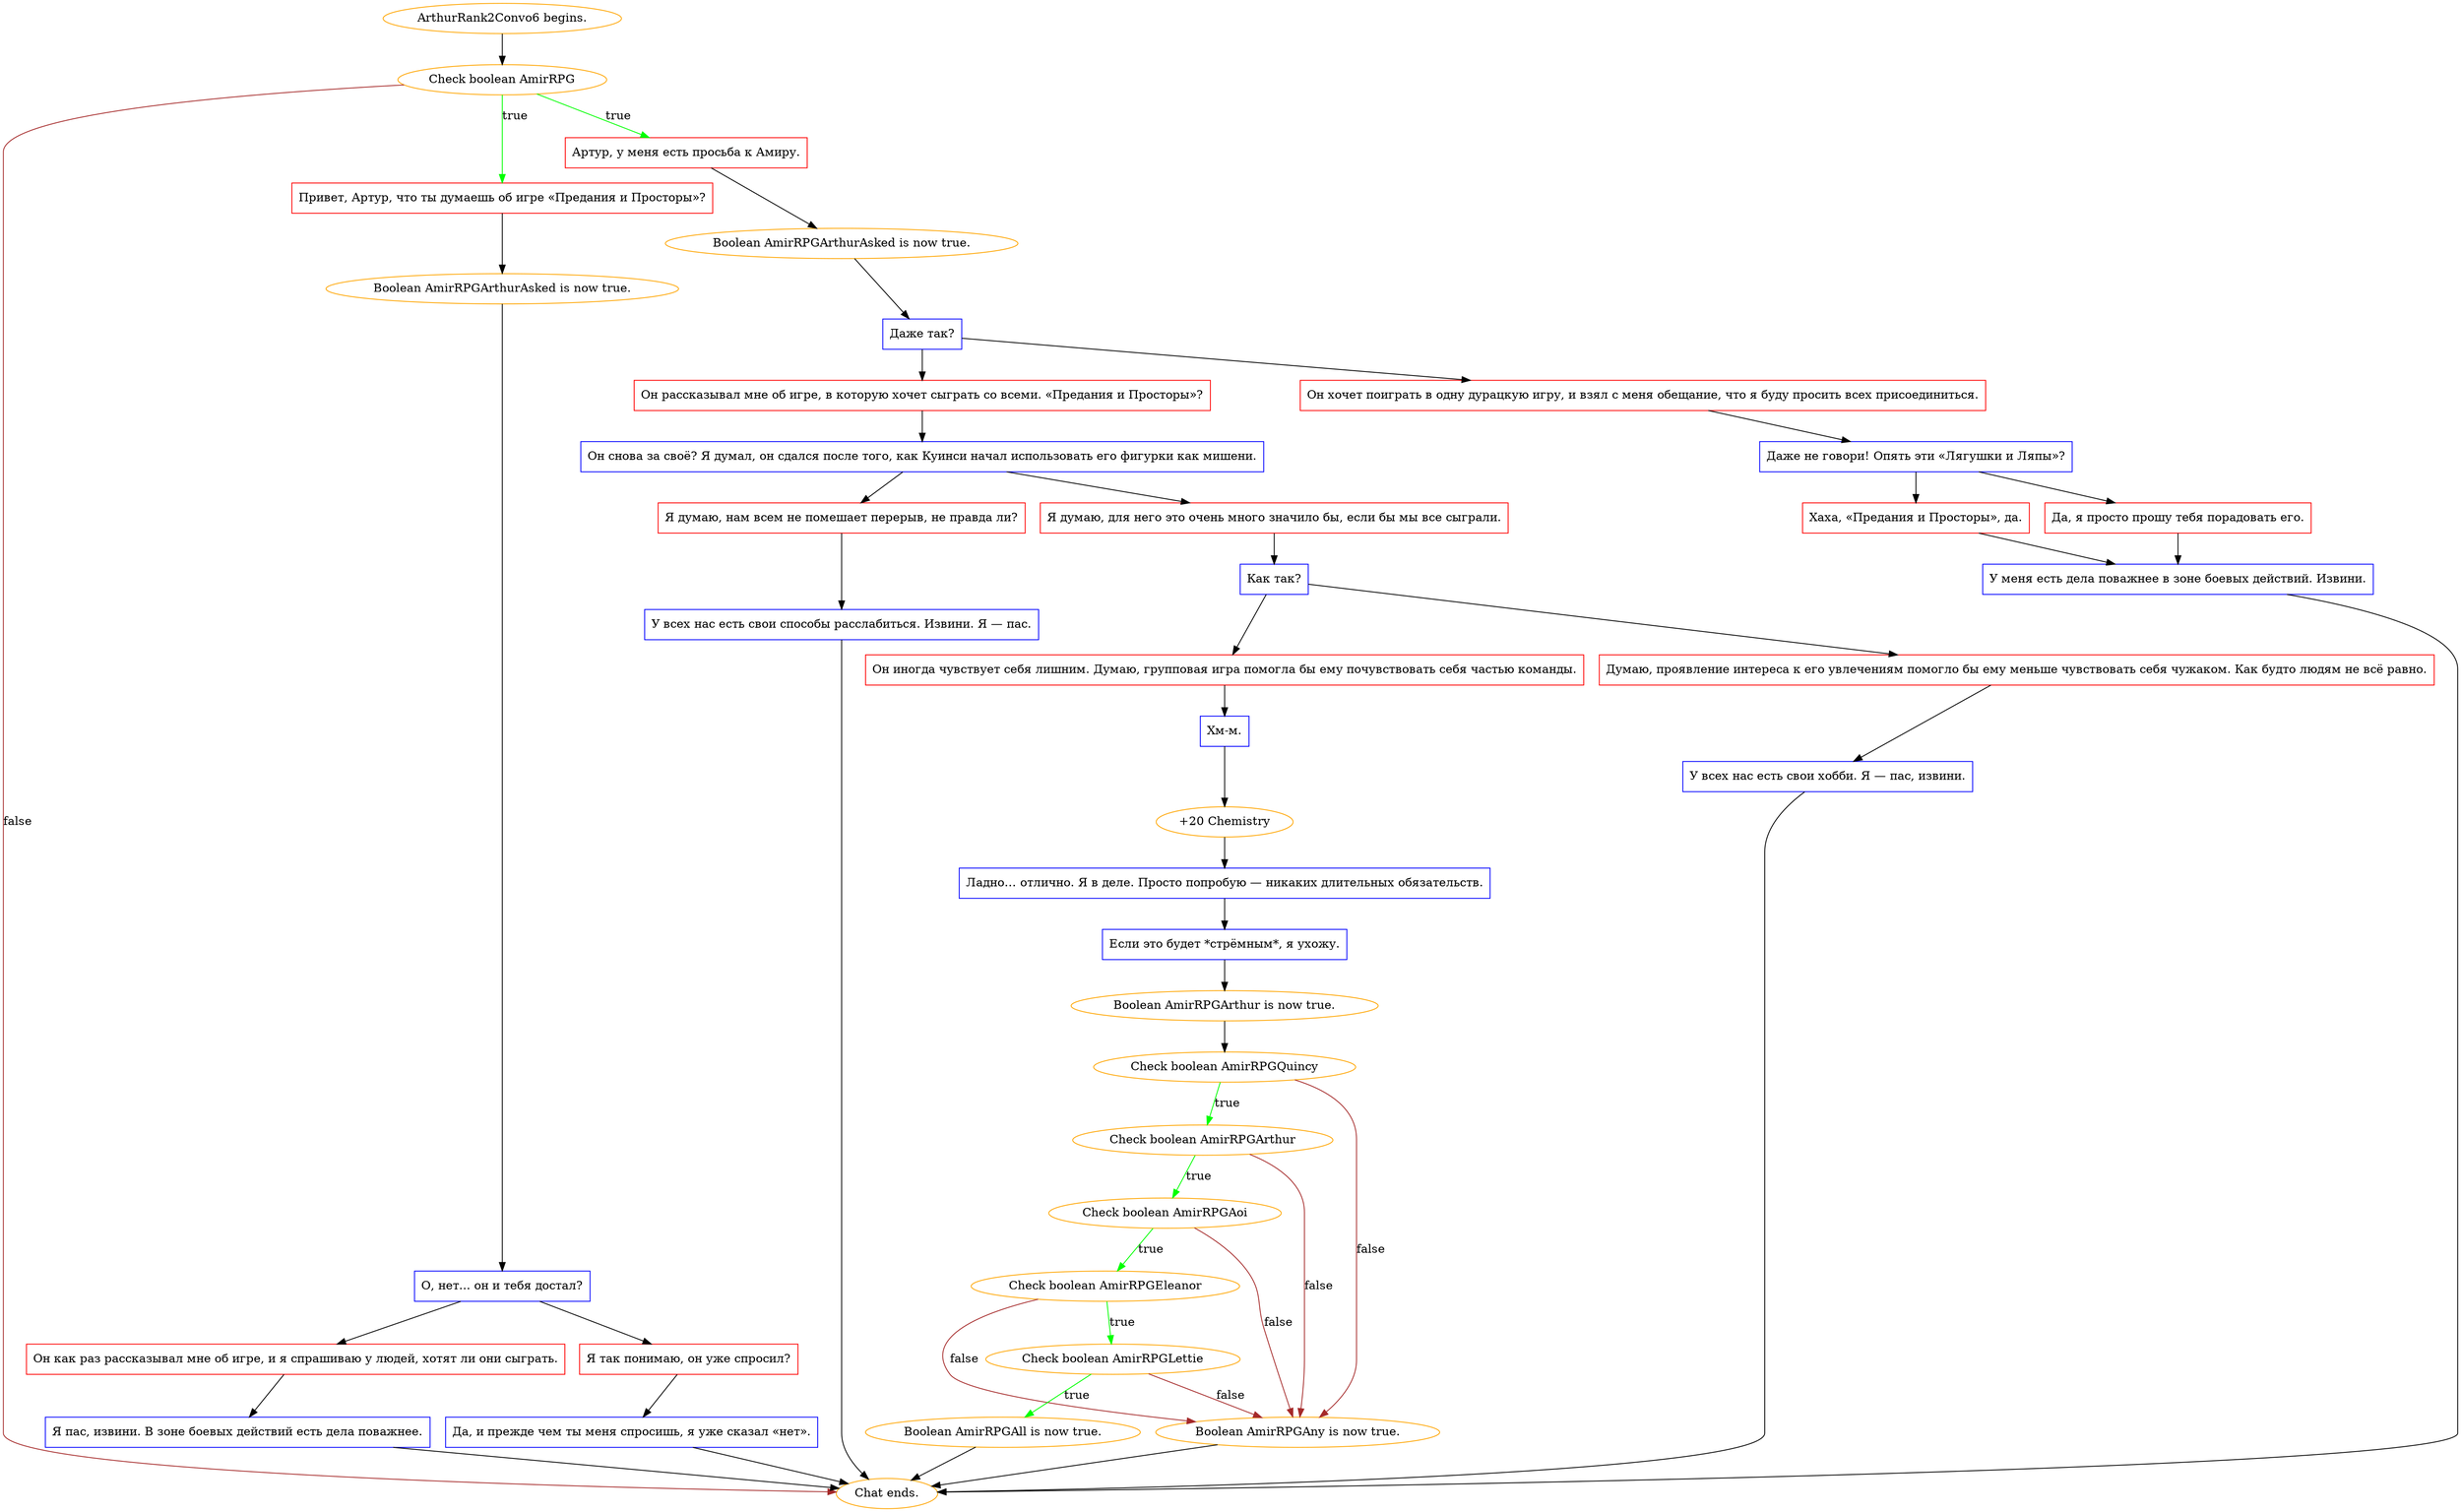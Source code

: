 digraph {
	"ArthurRank2Convo6 begins." [color=orange];
		"ArthurRank2Convo6 begins." -> j1855590608;
	j1855590608 [label="Check boolean AmirRPG",color=orange];
		j1855590608 -> j1832316740 [label=true,color=green];
		j1855590608 -> j4226265146 [label=true,color=green];
		j1855590608 -> "Chat ends." [label=false,color=brown];
	j1832316740 [label="Привет, Артур, что ты думаешь об игре «Предания и Просторы»?",shape=box,color=red];
		j1832316740 -> j1435141644;
	j4226265146 [label="Артур, у меня есть просьба к Амиру.",shape=box,color=red];
		j4226265146 -> j1365981714;
	"Chat ends." [color=orange];
	j1435141644 [label="Boolean AmirRPGArthurAsked is now true.",color=orange];
		j1435141644 -> j1891207394;
	j1365981714 [label="Boolean AmirRPGArthurAsked is now true.",color=orange];
		j1365981714 -> j455434791;
	j1891207394 [label="О, нет... он и тебя достал?",shape=box,color=blue];
		j1891207394 -> j239903970;
		j1891207394 -> j186359311;
	j455434791 [label="Даже так?",shape=box,color=blue];
		j455434791 -> j680702275;
		j455434791 -> j2917340499;
	j239903970 [label="Я так понимаю, он уже спросил?",shape=box,color=red];
		j239903970 -> j314391124;
	j186359311 [label="Он как раз рассказывал мне об игре, и я спрашиваю у людей, хотят ли они сыграть.",shape=box,color=red];
		j186359311 -> j3901452543;
	j680702275 [label="Он рассказывал мне об игре, в которую хочет сыграть со всеми. «Предания и Просторы»?",shape=box,color=red];
		j680702275 -> j522636056;
	j2917340499 [label="Он хочет поиграть в одну дурацкую игру, и взял с меня обещание, что я буду просить всех присоединиться.",shape=box,color=red];
		j2917340499 -> j1329405788;
	j314391124 [label="Да, и прежде чем ты меня спросишь, я уже сказал «нет».",shape=box,color=blue];
		j314391124 -> "Chat ends.";
	j3901452543 [label="Я пас, извини. В зоне боевых действий есть дела поважнее.",shape=box,color=blue];
		j3901452543 -> "Chat ends.";
	j522636056 [label="Он снова за своё? Я думал, он сдался после того, как Куинси начал использовать его фигурки как мишени.",shape=box,color=blue];
		j522636056 -> j727936180;
		j522636056 -> j598218001;
	j1329405788 [label="Даже не говори! Опять эти «Лягушки и Ляпы»?",shape=box,color=blue];
		j1329405788 -> j1572127234;
		j1329405788 -> j2926045852;
	j727936180 [label="Я думаю, нам всем не помешает перерыв, не правда ли?",shape=box,color=red];
		j727936180 -> j956793359;
	j598218001 [label="Я думаю, для него это очень много значило бы, если бы мы все сыграли.",shape=box,color=red];
		j598218001 -> j4032901580;
	j1572127234 [label="Хаха, «Предания и Просторы», да.",shape=box,color=red];
		j1572127234 -> j2380762473;
	j2926045852 [label="Да, я просто прошу тебя порадовать его.",shape=box,color=red];
		j2926045852 -> j2380762473;
	j956793359 [label="У всех нас есть свои способы расслабиться. Извини. Я — пас.",shape=box,color=blue];
		j956793359 -> "Chat ends.";
	j4032901580 [label="Как так?",shape=box,color=blue];
		j4032901580 -> j2748888828;
		j4032901580 -> j3416747160;
	j2380762473 [label="У меня есть дела поважнее в зоне боевых действий. Извини.",shape=box,color=blue];
		j2380762473 -> "Chat ends.";
	j2748888828 [label="Он иногда чувствует себя лишним. Думаю, групповая игра помогла бы ему почувствовать себя частью команды.",shape=box,color=red];
		j2748888828 -> j4123193541;
	j3416747160 [label="Думаю, проявление интереса к его увлечениям помогло бы ему меньше чувствовать себя чужаком. Как будто людям не всё равно.",shape=box,color=red];
		j3416747160 -> j2629778925;
	j4123193541 [label="Хм-м.",shape=box,color=blue];
		j4123193541 -> j2258004932;
	j2629778925 [label="У всех нас есть свои хобби. Я — пас, извини.",shape=box,color=blue];
		j2629778925 -> "Chat ends.";
	j2258004932 [label="+20 Chemistry",color=orange];
		j2258004932 -> j1932136071;
	j1932136071 [label="Ладно… отлично. Я в деле. Просто попробую — никаких длительных обязательств.",shape=box,color=blue];
		j1932136071 -> j2659415782;
	j2659415782 [label="Если это будет *стрёмным*, я ухожу.",shape=box,color=blue];
		j2659415782 -> j2752900129;
	j2752900129 [label="Boolean AmirRPGArthur is now true.",color=orange];
		j2752900129 -> j2587658351;
	j2587658351 [label="Check boolean AmirRPGQuincy",color=orange];
		j2587658351 -> j4272770091 [label=true,color=green];
		j2587658351 -> j1992773596 [label=false,color=brown];
	j4272770091 [label="Check boolean AmirRPGArthur",color=orange];
		j4272770091 -> j36500747 [label=true,color=green];
		j4272770091 -> j1992773596 [label=false,color=brown];
	j1992773596 [label="Boolean AmirRPGAny is now true.",color=orange];
		j1992773596 -> "Chat ends.";
	j36500747 [label="Check boolean AmirRPGAoi",color=orange];
		j36500747 -> j1856519486 [label=true,color=green];
		j36500747 -> j1992773596 [label=false,color=brown];
	j1856519486 [label="Check boolean AmirRPGEleanor",color=orange];
		j1856519486 -> j3730204203 [label=true,color=green];
		j1856519486 -> j1992773596 [label=false,color=brown];
	j3730204203 [label="Check boolean AmirRPGLettie",color=orange];
		j3730204203 -> j2677000302 [label=true,color=green];
		j3730204203 -> j1992773596 [label=false,color=brown];
	j2677000302 [label="Boolean AmirRPGAll is now true.",color=orange];
		j2677000302 -> "Chat ends.";
}